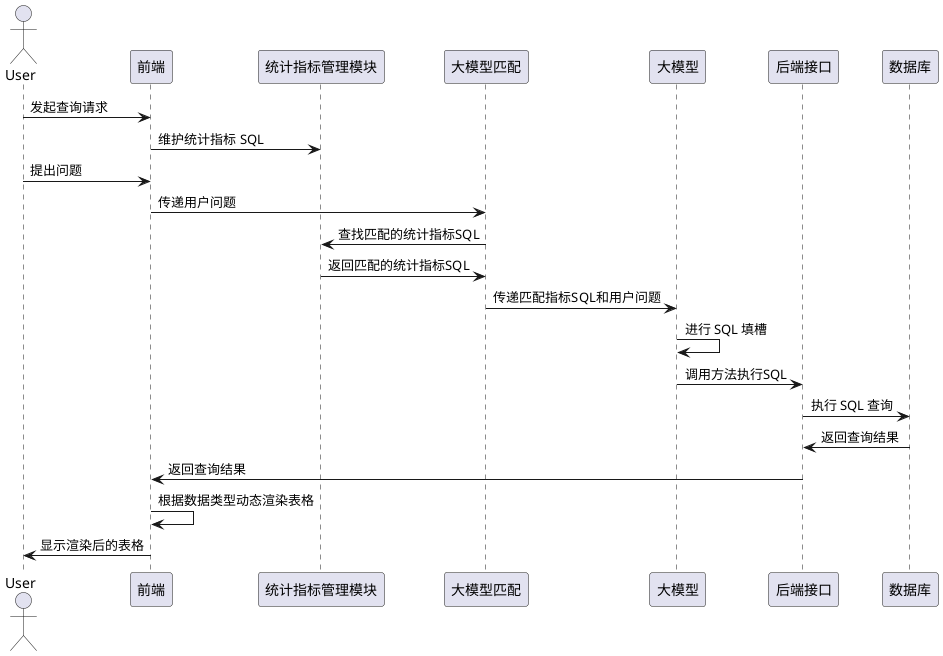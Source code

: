 @startuml
actor User
participant "前端" as FE
participant "统计指标管理模块" as MetricManager
participant "大模型匹配" as Matcher
participant "大模型" as LLM
participant "后端接口" as API
participant "数据库" as DB

User -> FE: 发起查询请求
FE -> MetricManager: 维护统计指标 SQL
User -> FE: 提出问题
FE -> Matcher: 传递用户问题
Matcher -> MetricManager: 查找匹配的统计指标SQL
MetricManager -> Matcher: 返回匹配的统计指标SQL
Matcher -> LLM: 传递匹配指标SQL和用户问题
LLM -> LLM: 进行 SQL 填槽
LLM -> API: 调用方法执行SQL
API -> DB: 执行 SQL 查询
DB -> API: 返回查询结果
API -> FE: 返回查询结果
FE -> FE: 根据数据类型动态渲染表格
FE -> User: 显示渲染后的表格
@enduml